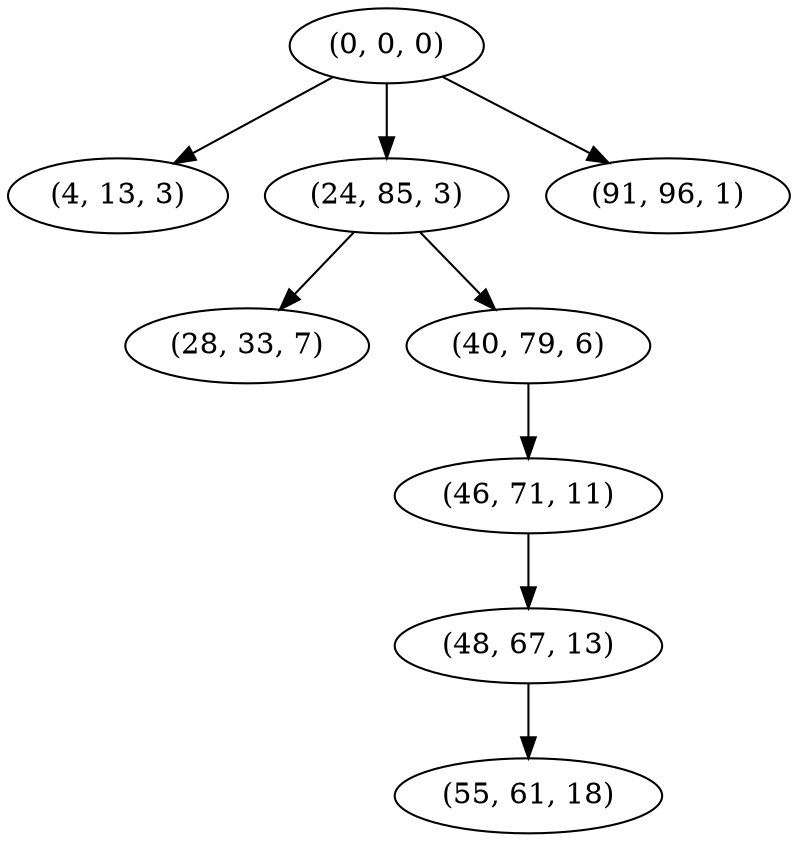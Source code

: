digraph tree {
    "(0, 0, 0)";
    "(4, 13, 3)";
    "(24, 85, 3)";
    "(28, 33, 7)";
    "(40, 79, 6)";
    "(46, 71, 11)";
    "(48, 67, 13)";
    "(55, 61, 18)";
    "(91, 96, 1)";
    "(0, 0, 0)" -> "(4, 13, 3)";
    "(0, 0, 0)" -> "(24, 85, 3)";
    "(0, 0, 0)" -> "(91, 96, 1)";
    "(24, 85, 3)" -> "(28, 33, 7)";
    "(24, 85, 3)" -> "(40, 79, 6)";
    "(40, 79, 6)" -> "(46, 71, 11)";
    "(46, 71, 11)" -> "(48, 67, 13)";
    "(48, 67, 13)" -> "(55, 61, 18)";
}
